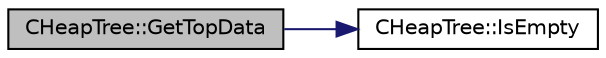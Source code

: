 digraph G
{
  edge [fontname="Helvetica",fontsize="10",labelfontname="Helvetica",labelfontsize="10"];
  node [fontname="Helvetica",fontsize="10",shape=record];
  rankdir=LR;
  Node1 [label="CHeapTree::GetTopData",height=0.2,width=0.4,color="black", fillcolor="grey75", style="filled" fontcolor="black"];
  Node1 -> Node2 [color="midnightblue",fontsize="10",style="solid",fontname="Helvetica"];
  Node2 [label="CHeapTree::IsEmpty",height=0.2,width=0.4,color="black", fillcolor="white", style="filled",URL="$classCHeapTree.html#a832c197b6babfe4b094e4dd56959d3d5"];
}
